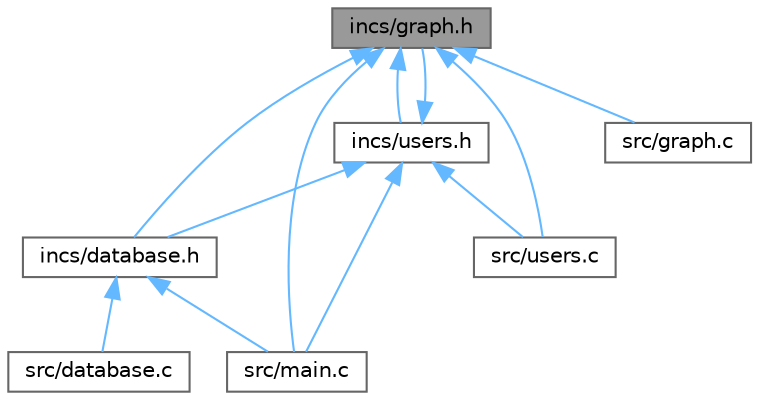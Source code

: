 digraph "incs/graph.h"
{
 // LATEX_PDF_SIZE
  bgcolor="transparent";
  edge [fontname=Helvetica,fontsize=10,labelfontname=Helvetica,labelfontsize=10];
  node [fontname=Helvetica,fontsize=10,shape=box,height=0.2,width=0.4];
  Node1 [id="Node000001",label="incs/graph.h",height=0.2,width=0.4,color="gray40", fillcolor="grey60", style="filled", fontcolor="black",tooltip="Cabecera para graph.c."];
  Node1 -> Node2 [id="edge12_Node000001_Node000002",dir="back",color="steelblue1",style="solid",tooltip=" "];
  Node2 [id="Node000002",label="incs/database.h",height=0.2,width=0.4,color="grey40", fillcolor="white", style="filled",URL="$d8/d9c/database_8h.html",tooltip="Cabecera para database.c."];
  Node2 -> Node3 [id="edge13_Node000002_Node000003",dir="back",color="steelblue1",style="solid",tooltip=" "];
  Node3 [id="Node000003",label="src/database.c",height=0.2,width=0.4,color="grey40", fillcolor="white", style="filled",URL="$d5/d4b/database_8c.html",tooltip="Funciones para la gestión y guardado de la base de datos."];
  Node2 -> Node4 [id="edge14_Node000002_Node000004",dir="back",color="steelblue1",style="solid",tooltip=" "];
  Node4 [id="Node000004",label="src/main.c",height=0.2,width=0.4,color="grey40", fillcolor="white", style="filled",URL="$d0/d29/main_8c.html",tooltip="Flujo principal del programa."];
  Node1 -> Node5 [id="edge15_Node000001_Node000005",dir="back",color="steelblue1",style="solid",tooltip=" "];
  Node5 [id="Node000005",label="incs/users.h",height=0.2,width=0.4,color="grey40", fillcolor="white", style="filled",URL="$d0/d5f/users_8h.html",tooltip="Cabecera para users.c."];
  Node5 -> Node2 [id="edge16_Node000005_Node000002",dir="back",color="steelblue1",style="solid",tooltip=" "];
  Node5 -> Node1 [id="edge17_Node000005_Node000001",dir="back",color="steelblue1",style="solid",tooltip=" "];
  Node5 -> Node4 [id="edge18_Node000005_Node000004",dir="back",color="steelblue1",style="solid",tooltip=" "];
  Node5 -> Node6 [id="edge19_Node000005_Node000006",dir="back",color="steelblue1",style="solid",tooltip=" "];
  Node6 [id="Node000006",label="src/users.c",height=0.2,width=0.4,color="grey40", fillcolor="white", style="filled",URL="$d2/d9e/users_8c.html",tooltip="Implementación de las funciones para gestionar usuarios y publicaciones."];
  Node1 -> Node7 [id="edge20_Node000001_Node000007",dir="back",color="steelblue1",style="solid",tooltip=" "];
  Node7 [id="Node000007",label="src/graph.c",height=0.2,width=0.4,color="grey40", fillcolor="white", style="filled",URL="$d1/d2a/graph_8c.html",tooltip="Implementación de funciones para gestionar grafos y relaciones entre usuarios."];
  Node1 -> Node4 [id="edge21_Node000001_Node000004",dir="back",color="steelblue1",style="solid",tooltip=" "];
  Node1 -> Node6 [id="edge22_Node000001_Node000006",dir="back",color="steelblue1",style="solid",tooltip=" "];
}
